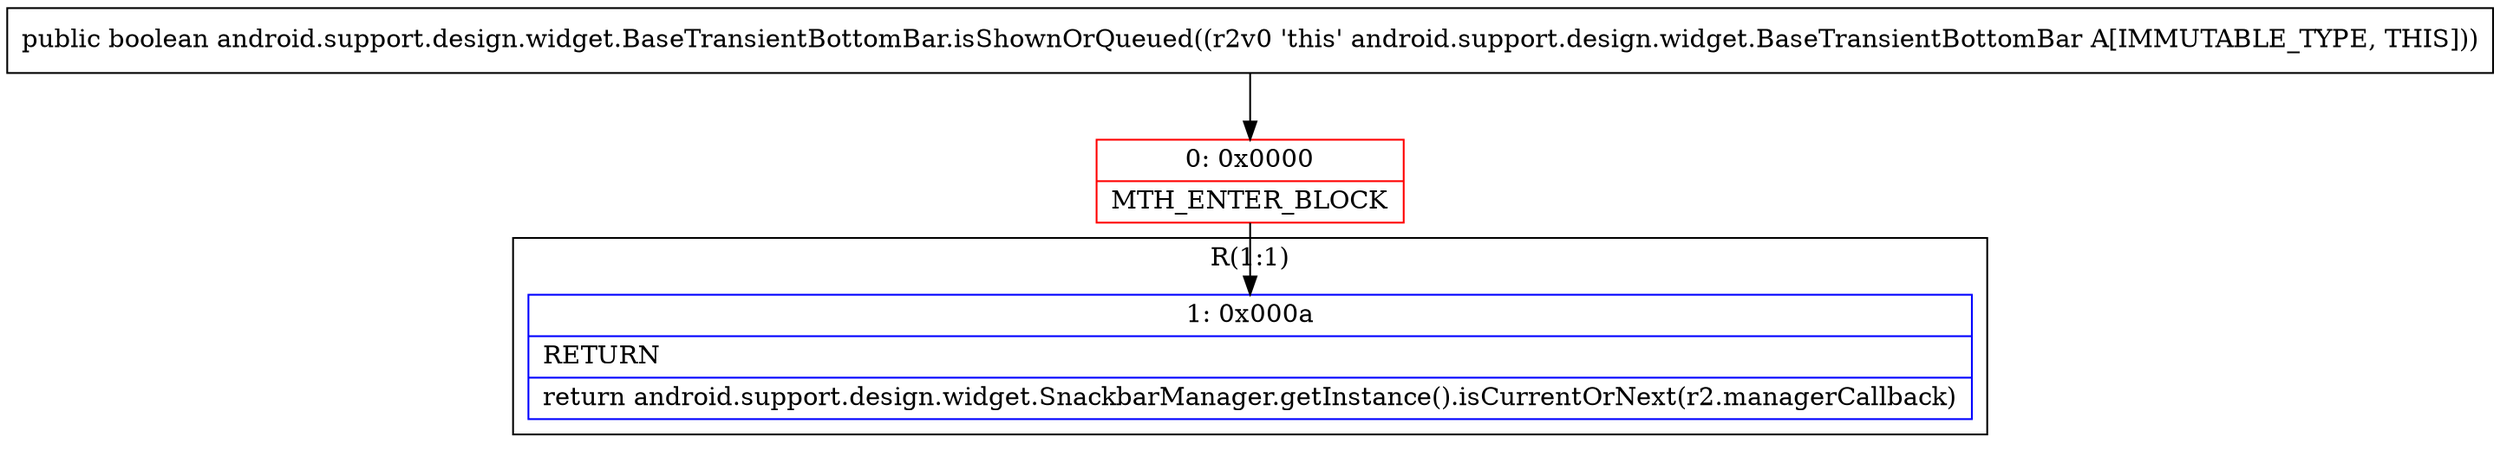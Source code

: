 digraph "CFG forandroid.support.design.widget.BaseTransientBottomBar.isShownOrQueued()Z" {
subgraph cluster_Region_39968888 {
label = "R(1:1)";
node [shape=record,color=blue];
Node_1 [shape=record,label="{1\:\ 0x000a|RETURN\l|return android.support.design.widget.SnackbarManager.getInstance().isCurrentOrNext(r2.managerCallback)\l}"];
}
Node_0 [shape=record,color=red,label="{0\:\ 0x0000|MTH_ENTER_BLOCK\l}"];
MethodNode[shape=record,label="{public boolean android.support.design.widget.BaseTransientBottomBar.isShownOrQueued((r2v0 'this' android.support.design.widget.BaseTransientBottomBar A[IMMUTABLE_TYPE, THIS])) }"];
MethodNode -> Node_0;
Node_0 -> Node_1;
}

